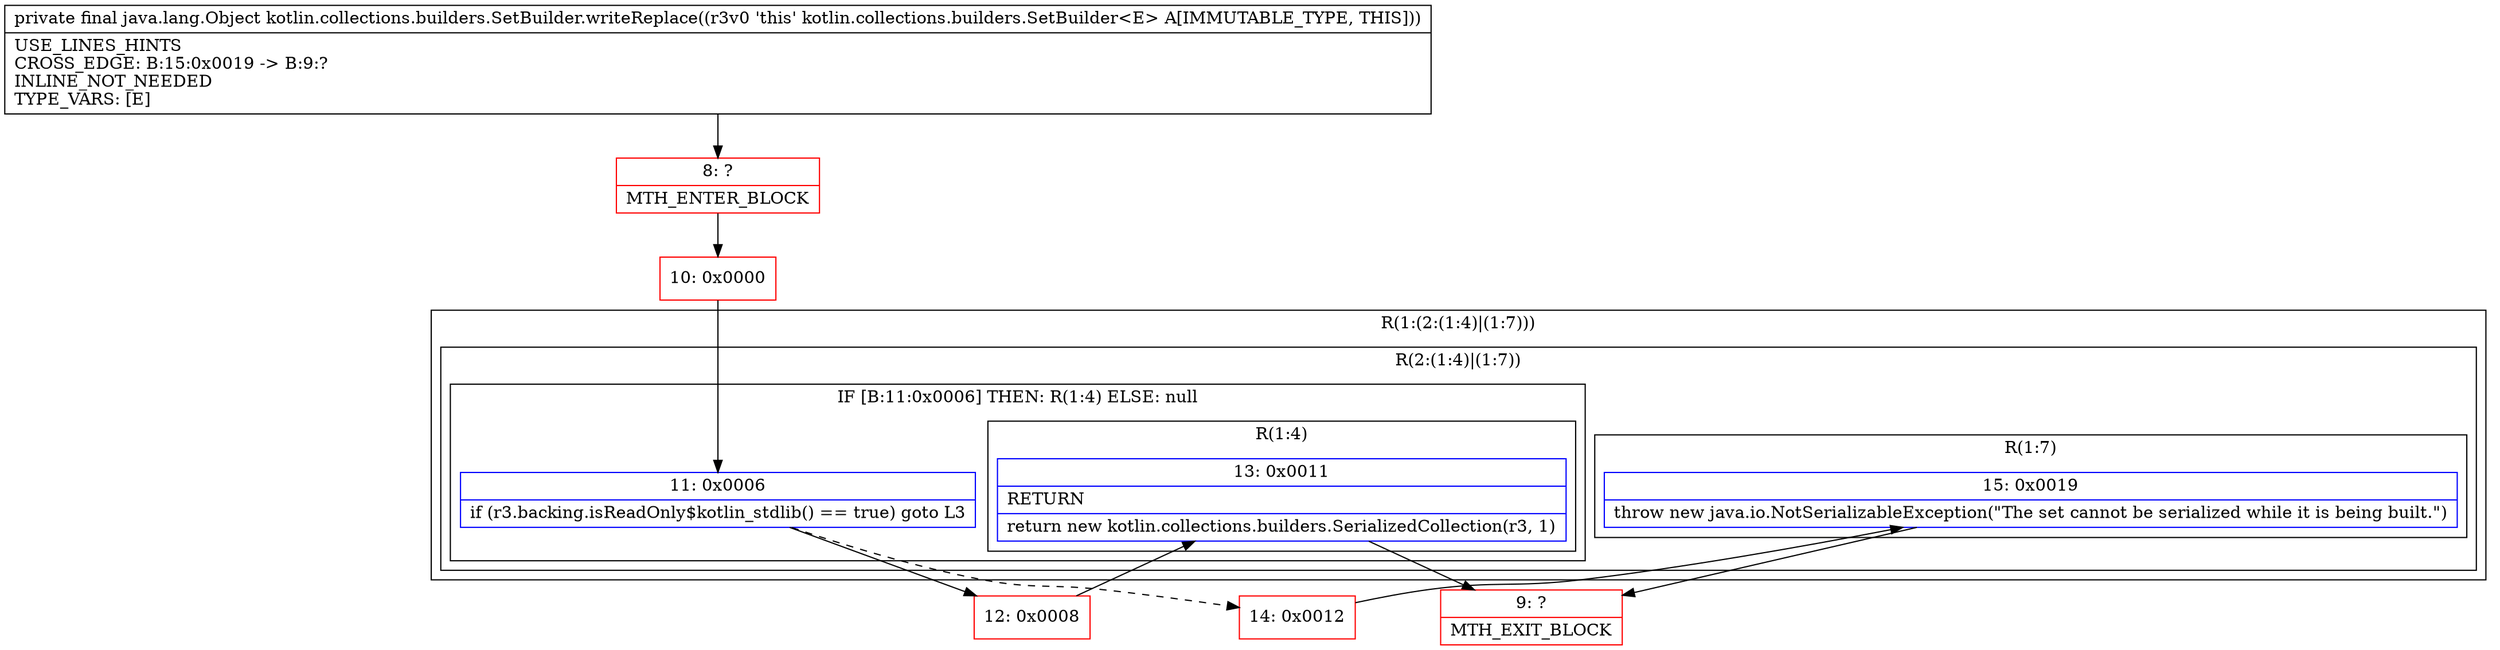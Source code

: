digraph "CFG forkotlin.collections.builders.SetBuilder.writeReplace()Ljava\/lang\/Object;" {
subgraph cluster_Region_814775244 {
label = "R(1:(2:(1:4)|(1:7)))";
node [shape=record,color=blue];
subgraph cluster_Region_750005441 {
label = "R(2:(1:4)|(1:7))";
node [shape=record,color=blue];
subgraph cluster_IfRegion_1766464701 {
label = "IF [B:11:0x0006] THEN: R(1:4) ELSE: null";
node [shape=record,color=blue];
Node_11 [shape=record,label="{11\:\ 0x0006|if (r3.backing.isReadOnly$kotlin_stdlib() == true) goto L3\l}"];
subgraph cluster_Region_1862699082 {
label = "R(1:4)";
node [shape=record,color=blue];
Node_13 [shape=record,label="{13\:\ 0x0011|RETURN\l|return new kotlin.collections.builders.SerializedCollection(r3, 1)\l}"];
}
}
subgraph cluster_Region_1551614077 {
label = "R(1:7)";
node [shape=record,color=blue];
Node_15 [shape=record,label="{15\:\ 0x0019|throw new java.io.NotSerializableException(\"The set cannot be serialized while it is being built.\")\l}"];
}
}
}
Node_8 [shape=record,color=red,label="{8\:\ ?|MTH_ENTER_BLOCK\l}"];
Node_10 [shape=record,color=red,label="{10\:\ 0x0000}"];
Node_12 [shape=record,color=red,label="{12\:\ 0x0008}"];
Node_9 [shape=record,color=red,label="{9\:\ ?|MTH_EXIT_BLOCK\l}"];
Node_14 [shape=record,color=red,label="{14\:\ 0x0012}"];
MethodNode[shape=record,label="{private final java.lang.Object kotlin.collections.builders.SetBuilder.writeReplace((r3v0 'this' kotlin.collections.builders.SetBuilder\<E\> A[IMMUTABLE_TYPE, THIS]))  | USE_LINES_HINTS\lCROSS_EDGE: B:15:0x0019 \-\> B:9:?\lINLINE_NOT_NEEDED\lTYPE_VARS: [E]\l}"];
MethodNode -> Node_8;Node_11 -> Node_12;
Node_11 -> Node_14[style=dashed];
Node_13 -> Node_9;
Node_15 -> Node_9;
Node_8 -> Node_10;
Node_10 -> Node_11;
Node_12 -> Node_13;
Node_14 -> Node_15;
}

